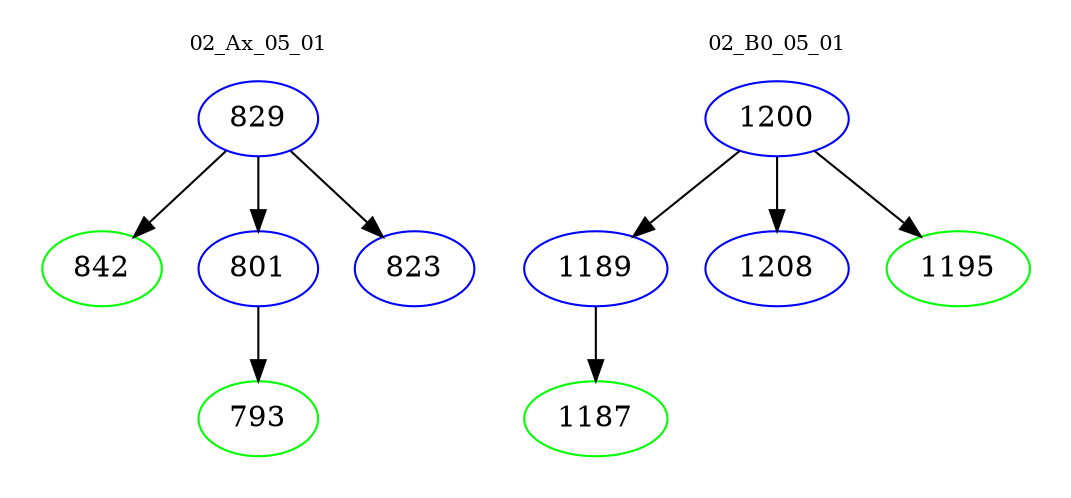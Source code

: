 digraph{
subgraph cluster_0 {
color = white
label = "02_Ax_05_01";
fontsize=10;
T0_829 [label="829", color="blue"]
T0_829 -> T0_842 [color="black"]
T0_842 [label="842", color="green"]
T0_829 -> T0_801 [color="black"]
T0_801 [label="801", color="blue"]
T0_801 -> T0_793 [color="black"]
T0_793 [label="793", color="green"]
T0_829 -> T0_823 [color="black"]
T0_823 [label="823", color="blue"]
}
subgraph cluster_1 {
color = white
label = "02_B0_05_01";
fontsize=10;
T1_1200 [label="1200", color="blue"]
T1_1200 -> T1_1189 [color="black"]
T1_1189 [label="1189", color="blue"]
T1_1189 -> T1_1187 [color="black"]
T1_1187 [label="1187", color="green"]
T1_1200 -> T1_1208 [color="black"]
T1_1208 [label="1208", color="blue"]
T1_1200 -> T1_1195 [color="black"]
T1_1195 [label="1195", color="green"]
}
}
